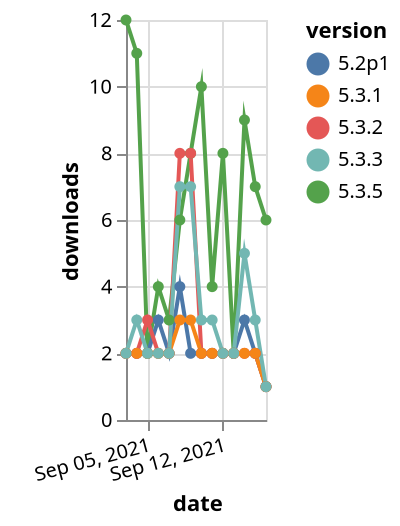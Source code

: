 {"$schema": "https://vega.github.io/schema/vega-lite/v5.json", "description": "A simple bar chart with embedded data.", "data": {"values": [{"date": "2021-09-03", "total": 1530, "delta": 12, "version": "5.3.5"}, {"date": "2021-09-04", "total": 1541, "delta": 11, "version": "5.3.5"}, {"date": "2021-09-05", "total": 1543, "delta": 2, "version": "5.3.5"}, {"date": "2021-09-06", "total": 1547, "delta": 4, "version": "5.3.5"}, {"date": "2021-09-07", "total": 1550, "delta": 3, "version": "5.3.5"}, {"date": "2021-09-08", "total": 1556, "delta": 6, "version": "5.3.5"}, {"date": "2021-09-09", "total": 1564, "delta": 8, "version": "5.3.5"}, {"date": "2021-09-10", "total": 1574, "delta": 10, "version": "5.3.5"}, {"date": "2021-09-11", "total": 1578, "delta": 4, "version": "5.3.5"}, {"date": "2021-09-12", "total": 1586, "delta": 8, "version": "5.3.5"}, {"date": "2021-09-13", "total": 1588, "delta": 2, "version": "5.3.5"}, {"date": "2021-09-14", "total": 1597, "delta": 9, "version": "5.3.5"}, {"date": "2021-09-15", "total": 1604, "delta": 7, "version": "5.3.5"}, {"date": "2021-09-16", "total": 1610, "delta": 6, "version": "5.3.5"}, {"date": "2021-09-03", "total": 3743, "delta": 2, "version": "5.2p1"}, {"date": "2021-09-04", "total": 3745, "delta": 2, "version": "5.2p1"}, {"date": "2021-09-05", "total": 3747, "delta": 2, "version": "5.2p1"}, {"date": "2021-09-06", "total": 3750, "delta": 3, "version": "5.2p1"}, {"date": "2021-09-07", "total": 3752, "delta": 2, "version": "5.2p1"}, {"date": "2021-09-08", "total": 3756, "delta": 4, "version": "5.2p1"}, {"date": "2021-09-09", "total": 3758, "delta": 2, "version": "5.2p1"}, {"date": "2021-09-10", "total": 3760, "delta": 2, "version": "5.2p1"}, {"date": "2021-09-11", "total": 3762, "delta": 2, "version": "5.2p1"}, {"date": "2021-09-12", "total": 3764, "delta": 2, "version": "5.2p1"}, {"date": "2021-09-13", "total": 3766, "delta": 2, "version": "5.2p1"}, {"date": "2021-09-14", "total": 3769, "delta": 3, "version": "5.2p1"}, {"date": "2021-09-15", "total": 3771, "delta": 2, "version": "5.2p1"}, {"date": "2021-09-16", "total": 3772, "delta": 1, "version": "5.2p1"}, {"date": "2021-09-03", "total": 6443, "delta": 2, "version": "5.3.2"}, {"date": "2021-09-04", "total": 6445, "delta": 2, "version": "5.3.2"}, {"date": "2021-09-05", "total": 6448, "delta": 3, "version": "5.3.2"}, {"date": "2021-09-06", "total": 6450, "delta": 2, "version": "5.3.2"}, {"date": "2021-09-07", "total": 6452, "delta": 2, "version": "5.3.2"}, {"date": "2021-09-08", "total": 6460, "delta": 8, "version": "5.3.2"}, {"date": "2021-09-09", "total": 6468, "delta": 8, "version": "5.3.2"}, {"date": "2021-09-10", "total": 6470, "delta": 2, "version": "5.3.2"}, {"date": "2021-09-11", "total": 6472, "delta": 2, "version": "5.3.2"}, {"date": "2021-09-12", "total": 6474, "delta": 2, "version": "5.3.2"}, {"date": "2021-09-13", "total": 6476, "delta": 2, "version": "5.3.2"}, {"date": "2021-09-14", "total": 6478, "delta": 2, "version": "5.3.2"}, {"date": "2021-09-15", "total": 6480, "delta": 2, "version": "5.3.2"}, {"date": "2021-09-16", "total": 6481, "delta": 1, "version": "5.3.2"}, {"date": "2021-09-03", "total": 2356, "delta": 2, "version": "5.3.1"}, {"date": "2021-09-04", "total": 2358, "delta": 2, "version": "5.3.1"}, {"date": "2021-09-05", "total": 2360, "delta": 2, "version": "5.3.1"}, {"date": "2021-09-06", "total": 2362, "delta": 2, "version": "5.3.1"}, {"date": "2021-09-07", "total": 2364, "delta": 2, "version": "5.3.1"}, {"date": "2021-09-08", "total": 2367, "delta": 3, "version": "5.3.1"}, {"date": "2021-09-09", "total": 2370, "delta": 3, "version": "5.3.1"}, {"date": "2021-09-10", "total": 2372, "delta": 2, "version": "5.3.1"}, {"date": "2021-09-11", "total": 2374, "delta": 2, "version": "5.3.1"}, {"date": "2021-09-12", "total": 2376, "delta": 2, "version": "5.3.1"}, {"date": "2021-09-13", "total": 2378, "delta": 2, "version": "5.3.1"}, {"date": "2021-09-14", "total": 2380, "delta": 2, "version": "5.3.1"}, {"date": "2021-09-15", "total": 2382, "delta": 2, "version": "5.3.1"}, {"date": "2021-09-16", "total": 2383, "delta": 1, "version": "5.3.1"}, {"date": "2021-09-03", "total": 5334, "delta": 2, "version": "5.3.3"}, {"date": "2021-09-04", "total": 5337, "delta": 3, "version": "5.3.3"}, {"date": "2021-09-05", "total": 5339, "delta": 2, "version": "5.3.3"}, {"date": "2021-09-06", "total": 5341, "delta": 2, "version": "5.3.3"}, {"date": "2021-09-07", "total": 5343, "delta": 2, "version": "5.3.3"}, {"date": "2021-09-08", "total": 5350, "delta": 7, "version": "5.3.3"}, {"date": "2021-09-09", "total": 5357, "delta": 7, "version": "5.3.3"}, {"date": "2021-09-10", "total": 5360, "delta": 3, "version": "5.3.3"}, {"date": "2021-09-11", "total": 5363, "delta": 3, "version": "5.3.3"}, {"date": "2021-09-12", "total": 5365, "delta": 2, "version": "5.3.3"}, {"date": "2021-09-13", "total": 5367, "delta": 2, "version": "5.3.3"}, {"date": "2021-09-14", "total": 5372, "delta": 5, "version": "5.3.3"}, {"date": "2021-09-15", "total": 5375, "delta": 3, "version": "5.3.3"}, {"date": "2021-09-16", "total": 5376, "delta": 1, "version": "5.3.3"}]}, "width": "container", "mark": {"type": "line", "point": {"filled": true}}, "encoding": {"x": {"field": "date", "type": "temporal", "timeUnit": "yearmonthdate", "title": "date", "axis": {"labelAngle": -15}}, "y": {"field": "delta", "type": "quantitative", "title": "downloads"}, "color": {"field": "version", "type": "nominal"}, "tooltip": {"field": "delta"}}}